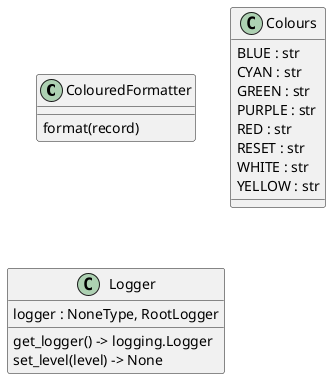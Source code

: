 @startuml classes
set namespaceSeparator none
class "ColouredFormatter" as tools.logger.Logger._get_coloured_formatter.ColouredFormatter {
  format(record)
}
class "Colours" as tools.logger.Colours {
  BLUE : str
  CYAN : str
  GREEN : str
  PURPLE : str
  RED : str
  RESET : str
  WHITE : str
  YELLOW : str
}
class "Logger" as tools.logger.Logger {
  logger : NoneType, RootLogger
  get_logger() -> logging.Logger
  set_level(level) -> None
}
@enduml
